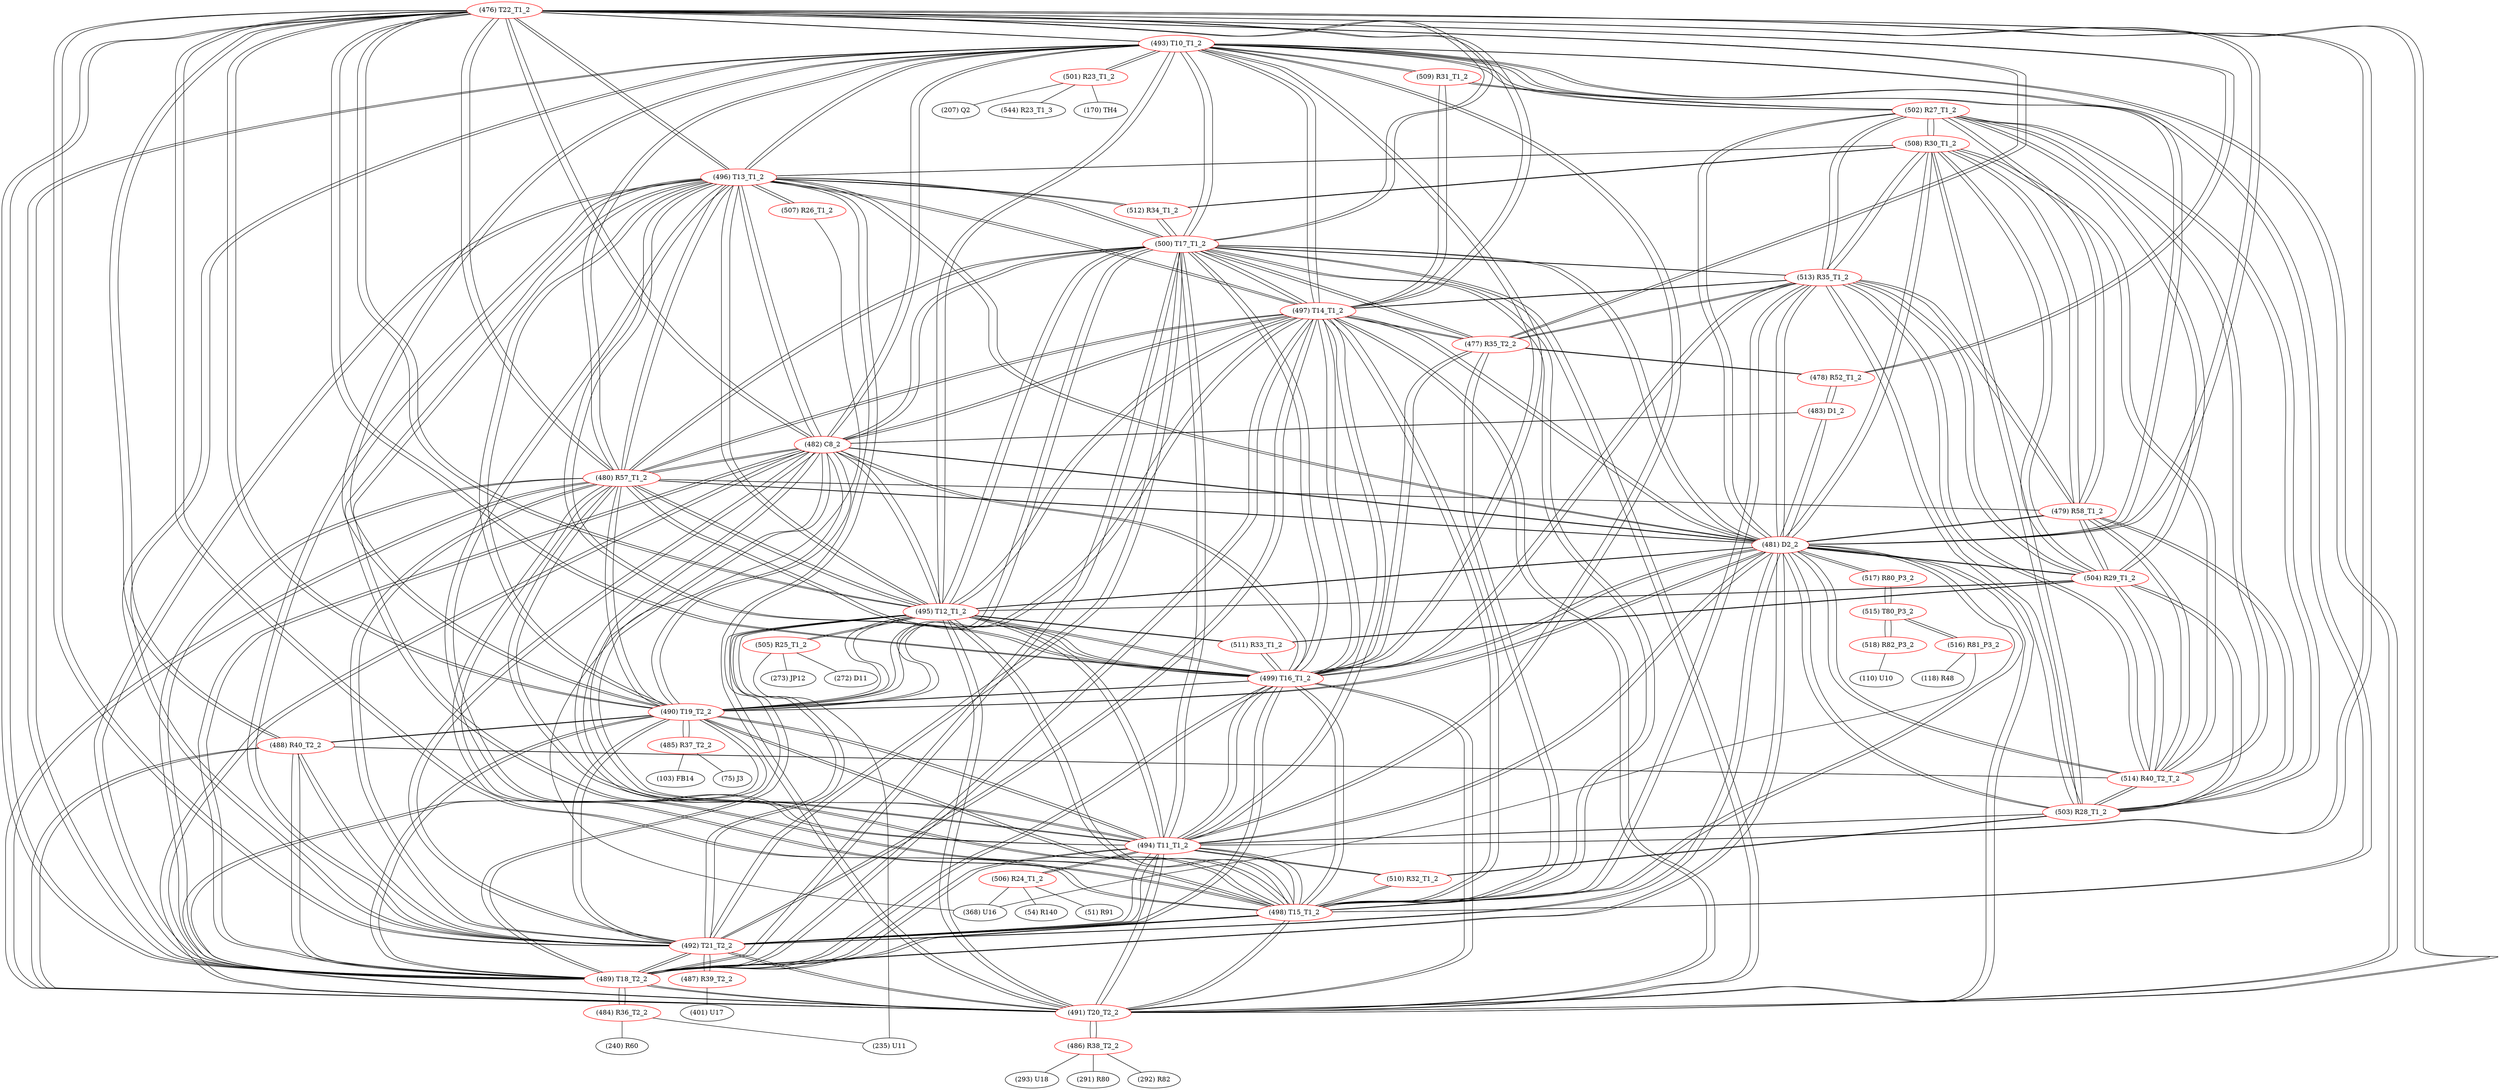 graph {
	476 [label="(476) T22_T1_2" color=red]
	493 [label="(493) T10_T1_2"]
	494 [label="(494) T11_T1_2"]
	495 [label="(495) T12_T1_2"]
	496 [label="(496) T13_T1_2"]
	491 [label="(491) T20_T2_2"]
	497 [label="(497) T14_T1_2"]
	498 [label="(498) T15_T1_2"]
	489 [label="(489) T18_T2_2"]
	492 [label="(492) T21_T2_2"]
	490 [label="(490) T19_T2_2"]
	482 [label="(482) C8_2"]
	499 [label="(499) T16_T1_2"]
	500 [label="(500) T17_T1_2"]
	481 [label="(481) D2_2"]
	480 [label="(480) R57_T1_2"]
	477 [label="(477) R35_T2_2"]
	478 [label="(478) R52_T1_2"]
	488 [label="(488) R40_T2_2"]
	477 [label="(477) R35_T2_2" color=red]
	478 [label="(478) R52_T1_2"]
	476 [label="(476) T22_T1_2"]
	497 [label="(497) T14_T1_2"]
	498 [label="(498) T15_T1_2"]
	500 [label="(500) T17_T1_2"]
	499 [label="(499) T16_T1_2"]
	513 [label="(513) R35_T1_2"]
	478 [label="(478) R52_T1_2" color=red]
	483 [label="(483) D1_2"]
	477 [label="(477) R35_T2_2"]
	476 [label="(476) T22_T1_2"]
	479 [label="(479) R58_T1_2" color=red]
	481 [label="(481) D2_2"]
	514 [label="(514) R40_T2_T_2"]
	502 [label="(502) R27_T1_2"]
	503 [label="(503) R28_T1_2"]
	504 [label="(504) R29_T1_2"]
	508 [label="(508) R30_T1_2"]
	513 [label="(513) R35_T1_2"]
	480 [label="(480) R57_T1_2"]
	480 [label="(480) R57_T1_2" color=red]
	493 [label="(493) T10_T1_2"]
	494 [label="(494) T11_T1_2"]
	495 [label="(495) T12_T1_2"]
	496 [label="(496) T13_T1_2"]
	491 [label="(491) T20_T2_2"]
	497 [label="(497) T14_T1_2"]
	498 [label="(498) T15_T1_2"]
	489 [label="(489) T18_T2_2"]
	492 [label="(492) T21_T2_2"]
	490 [label="(490) T19_T2_2"]
	482 [label="(482) C8_2"]
	499 [label="(499) T16_T1_2"]
	500 [label="(500) T17_T1_2"]
	481 [label="(481) D2_2"]
	476 [label="(476) T22_T1_2"]
	479 [label="(479) R58_T1_2"]
	481 [label="(481) D2_2" color=red]
	479 [label="(479) R58_T1_2"]
	514 [label="(514) R40_T2_T_2"]
	502 [label="(502) R27_T1_2"]
	503 [label="(503) R28_T1_2"]
	504 [label="(504) R29_T1_2"]
	508 [label="(508) R30_T1_2"]
	513 [label="(513) R35_T1_2"]
	493 [label="(493) T10_T1_2"]
	494 [label="(494) T11_T1_2"]
	495 [label="(495) T12_T1_2"]
	496 [label="(496) T13_T1_2"]
	491 [label="(491) T20_T2_2"]
	497 [label="(497) T14_T1_2"]
	498 [label="(498) T15_T1_2"]
	489 [label="(489) T18_T2_2"]
	492 [label="(492) T21_T2_2"]
	490 [label="(490) T19_T2_2"]
	482 [label="(482) C8_2"]
	499 [label="(499) T16_T1_2"]
	500 [label="(500) T17_T1_2"]
	476 [label="(476) T22_T1_2"]
	480 [label="(480) R57_T1_2"]
	483 [label="(483) D1_2"]
	517 [label="(517) R80_P3_2"]
	482 [label="(482) C8_2" color=red]
	493 [label="(493) T10_T1_2"]
	494 [label="(494) T11_T1_2"]
	495 [label="(495) T12_T1_2"]
	496 [label="(496) T13_T1_2"]
	491 [label="(491) T20_T2_2"]
	497 [label="(497) T14_T1_2"]
	498 [label="(498) T15_T1_2"]
	489 [label="(489) T18_T2_2"]
	492 [label="(492) T21_T2_2"]
	490 [label="(490) T19_T2_2"]
	499 [label="(499) T16_T1_2"]
	500 [label="(500) T17_T1_2"]
	481 [label="(481) D2_2"]
	476 [label="(476) T22_T1_2"]
	480 [label="(480) R57_T1_2"]
	483 [label="(483) D1_2"]
	483 [label="(483) D1_2" color=red]
	481 [label="(481) D2_2"]
	482 [label="(482) C8_2"]
	478 [label="(478) R52_T1_2"]
	484 [label="(484) R36_T2_2" color=red]
	240 [label="(240) R60"]
	235 [label="(235) U11"]
	489 [label="(489) T18_T2_2"]
	485 [label="(485) R37_T2_2" color=red]
	103 [label="(103) FB14"]
	75 [label="(75) J3"]
	490 [label="(490) T19_T2_2"]
	486 [label="(486) R38_T2_2" color=red]
	293 [label="(293) U18"]
	291 [label="(291) R80"]
	292 [label="(292) R82"]
	491 [label="(491) T20_T2_2"]
	487 [label="(487) R39_T2_2" color=red]
	401 [label="(401) U17"]
	492 [label="(492) T21_T2_2"]
	488 [label="(488) R40_T2_2" color=red]
	491 [label="(491) T20_T2_2"]
	492 [label="(492) T21_T2_2"]
	490 [label="(490) T19_T2_2"]
	476 [label="(476) T22_T1_2"]
	489 [label="(489) T18_T2_2"]
	514 [label="(514) R40_T2_T_2"]
	489 [label="(489) T18_T2_2" color=red]
	493 [label="(493) T10_T1_2"]
	494 [label="(494) T11_T1_2"]
	495 [label="(495) T12_T1_2"]
	496 [label="(496) T13_T1_2"]
	491 [label="(491) T20_T2_2"]
	497 [label="(497) T14_T1_2"]
	498 [label="(498) T15_T1_2"]
	492 [label="(492) T21_T2_2"]
	490 [label="(490) T19_T2_2"]
	482 [label="(482) C8_2"]
	499 [label="(499) T16_T1_2"]
	500 [label="(500) T17_T1_2"]
	481 [label="(481) D2_2"]
	476 [label="(476) T22_T1_2"]
	480 [label="(480) R57_T1_2"]
	488 [label="(488) R40_T2_2"]
	484 [label="(484) R36_T2_2"]
	490 [label="(490) T19_T2_2" color=red]
	493 [label="(493) T10_T1_2"]
	494 [label="(494) T11_T1_2"]
	495 [label="(495) T12_T1_2"]
	496 [label="(496) T13_T1_2"]
	491 [label="(491) T20_T2_2"]
	497 [label="(497) T14_T1_2"]
	498 [label="(498) T15_T1_2"]
	489 [label="(489) T18_T2_2"]
	492 [label="(492) T21_T2_2"]
	482 [label="(482) C8_2"]
	499 [label="(499) T16_T1_2"]
	500 [label="(500) T17_T1_2"]
	481 [label="(481) D2_2"]
	476 [label="(476) T22_T1_2"]
	480 [label="(480) R57_T1_2"]
	488 [label="(488) R40_T2_2"]
	485 [label="(485) R37_T2_2"]
	491 [label="(491) T20_T2_2" color=red]
	493 [label="(493) T10_T1_2"]
	494 [label="(494) T11_T1_2"]
	495 [label="(495) T12_T1_2"]
	496 [label="(496) T13_T1_2"]
	497 [label="(497) T14_T1_2"]
	498 [label="(498) T15_T1_2"]
	489 [label="(489) T18_T2_2"]
	492 [label="(492) T21_T2_2"]
	490 [label="(490) T19_T2_2"]
	482 [label="(482) C8_2"]
	499 [label="(499) T16_T1_2"]
	500 [label="(500) T17_T1_2"]
	481 [label="(481) D2_2"]
	476 [label="(476) T22_T1_2"]
	480 [label="(480) R57_T1_2"]
	488 [label="(488) R40_T2_2"]
	486 [label="(486) R38_T2_2"]
	492 [label="(492) T21_T2_2" color=red]
	493 [label="(493) T10_T1_2"]
	494 [label="(494) T11_T1_2"]
	495 [label="(495) T12_T1_2"]
	496 [label="(496) T13_T1_2"]
	491 [label="(491) T20_T2_2"]
	497 [label="(497) T14_T1_2"]
	498 [label="(498) T15_T1_2"]
	489 [label="(489) T18_T2_2"]
	490 [label="(490) T19_T2_2"]
	482 [label="(482) C8_2"]
	499 [label="(499) T16_T1_2"]
	500 [label="(500) T17_T1_2"]
	481 [label="(481) D2_2"]
	476 [label="(476) T22_T1_2"]
	480 [label="(480) R57_T1_2"]
	488 [label="(488) R40_T2_2"]
	487 [label="(487) R39_T2_2"]
	493 [label="(493) T10_T1_2" color=red]
	494 [label="(494) T11_T1_2"]
	495 [label="(495) T12_T1_2"]
	496 [label="(496) T13_T1_2"]
	491 [label="(491) T20_T2_2"]
	497 [label="(497) T14_T1_2"]
	498 [label="(498) T15_T1_2"]
	489 [label="(489) T18_T2_2"]
	492 [label="(492) T21_T2_2"]
	490 [label="(490) T19_T2_2"]
	482 [label="(482) C8_2"]
	499 [label="(499) T16_T1_2"]
	500 [label="(500) T17_T1_2"]
	481 [label="(481) D2_2"]
	476 [label="(476) T22_T1_2"]
	480 [label="(480) R57_T1_2"]
	501 [label="(501) R23_T1_2"]
	509 [label="(509) R31_T1_2"]
	502 [label="(502) R27_T1_2"]
	494 [label="(494) T11_T1_2" color=red]
	493 [label="(493) T10_T1_2"]
	495 [label="(495) T12_T1_2"]
	496 [label="(496) T13_T1_2"]
	491 [label="(491) T20_T2_2"]
	497 [label="(497) T14_T1_2"]
	498 [label="(498) T15_T1_2"]
	489 [label="(489) T18_T2_2"]
	492 [label="(492) T21_T2_2"]
	490 [label="(490) T19_T2_2"]
	482 [label="(482) C8_2"]
	499 [label="(499) T16_T1_2"]
	500 [label="(500) T17_T1_2"]
	481 [label="(481) D2_2"]
	476 [label="(476) T22_T1_2"]
	480 [label="(480) R57_T1_2"]
	506 [label="(506) R24_T1_2"]
	510 [label="(510) R32_T1_2"]
	503 [label="(503) R28_T1_2"]
	495 [label="(495) T12_T1_2" color=red]
	493 [label="(493) T10_T1_2"]
	494 [label="(494) T11_T1_2"]
	496 [label="(496) T13_T1_2"]
	491 [label="(491) T20_T2_2"]
	497 [label="(497) T14_T1_2"]
	498 [label="(498) T15_T1_2"]
	489 [label="(489) T18_T2_2"]
	492 [label="(492) T21_T2_2"]
	490 [label="(490) T19_T2_2"]
	482 [label="(482) C8_2"]
	499 [label="(499) T16_T1_2"]
	500 [label="(500) T17_T1_2"]
	481 [label="(481) D2_2"]
	476 [label="(476) T22_T1_2"]
	480 [label="(480) R57_T1_2"]
	511 [label="(511) R33_T1_2"]
	504 [label="(504) R29_T1_2"]
	505 [label="(505) R25_T1_2"]
	496 [label="(496) T13_T1_2" color=red]
	493 [label="(493) T10_T1_2"]
	494 [label="(494) T11_T1_2"]
	495 [label="(495) T12_T1_2"]
	491 [label="(491) T20_T2_2"]
	497 [label="(497) T14_T1_2"]
	498 [label="(498) T15_T1_2"]
	489 [label="(489) T18_T2_2"]
	492 [label="(492) T21_T2_2"]
	490 [label="(490) T19_T2_2"]
	482 [label="(482) C8_2"]
	499 [label="(499) T16_T1_2"]
	500 [label="(500) T17_T1_2"]
	481 [label="(481) D2_2"]
	476 [label="(476) T22_T1_2"]
	480 [label="(480) R57_T1_2"]
	512 [label="(512) R34_T1_2"]
	508 [label="(508) R30_T1_2"]
	507 [label="(507) R26_T1_2"]
	497 [label="(497) T14_T1_2" color=red]
	493 [label="(493) T10_T1_2"]
	494 [label="(494) T11_T1_2"]
	495 [label="(495) T12_T1_2"]
	496 [label="(496) T13_T1_2"]
	491 [label="(491) T20_T2_2"]
	498 [label="(498) T15_T1_2"]
	489 [label="(489) T18_T2_2"]
	492 [label="(492) T21_T2_2"]
	490 [label="(490) T19_T2_2"]
	482 [label="(482) C8_2"]
	499 [label="(499) T16_T1_2"]
	500 [label="(500) T17_T1_2"]
	481 [label="(481) D2_2"]
	476 [label="(476) T22_T1_2"]
	480 [label="(480) R57_T1_2"]
	513 [label="(513) R35_T1_2"]
	477 [label="(477) R35_T2_2"]
	509 [label="(509) R31_T1_2"]
	498 [label="(498) T15_T1_2" color=red]
	493 [label="(493) T10_T1_2"]
	494 [label="(494) T11_T1_2"]
	495 [label="(495) T12_T1_2"]
	496 [label="(496) T13_T1_2"]
	491 [label="(491) T20_T2_2"]
	497 [label="(497) T14_T1_2"]
	489 [label="(489) T18_T2_2"]
	492 [label="(492) T21_T2_2"]
	490 [label="(490) T19_T2_2"]
	482 [label="(482) C8_2"]
	499 [label="(499) T16_T1_2"]
	500 [label="(500) T17_T1_2"]
	481 [label="(481) D2_2"]
	476 [label="(476) T22_T1_2"]
	480 [label="(480) R57_T1_2"]
	513 [label="(513) R35_T1_2"]
	477 [label="(477) R35_T2_2"]
	510 [label="(510) R32_T1_2"]
	499 [label="(499) T16_T1_2" color=red]
	493 [label="(493) T10_T1_2"]
	494 [label="(494) T11_T1_2"]
	495 [label="(495) T12_T1_2"]
	496 [label="(496) T13_T1_2"]
	491 [label="(491) T20_T2_2"]
	497 [label="(497) T14_T1_2"]
	498 [label="(498) T15_T1_2"]
	489 [label="(489) T18_T2_2"]
	492 [label="(492) T21_T2_2"]
	490 [label="(490) T19_T2_2"]
	482 [label="(482) C8_2"]
	500 [label="(500) T17_T1_2"]
	481 [label="(481) D2_2"]
	476 [label="(476) T22_T1_2"]
	480 [label="(480) R57_T1_2"]
	513 [label="(513) R35_T1_2"]
	477 [label="(477) R35_T2_2"]
	511 [label="(511) R33_T1_2"]
	500 [label="(500) T17_T1_2" color=red]
	493 [label="(493) T10_T1_2"]
	494 [label="(494) T11_T1_2"]
	495 [label="(495) T12_T1_2"]
	496 [label="(496) T13_T1_2"]
	491 [label="(491) T20_T2_2"]
	497 [label="(497) T14_T1_2"]
	498 [label="(498) T15_T1_2"]
	489 [label="(489) T18_T2_2"]
	492 [label="(492) T21_T2_2"]
	490 [label="(490) T19_T2_2"]
	482 [label="(482) C8_2"]
	499 [label="(499) T16_T1_2"]
	481 [label="(481) D2_2"]
	476 [label="(476) T22_T1_2"]
	480 [label="(480) R57_T1_2"]
	513 [label="(513) R35_T1_2"]
	477 [label="(477) R35_T2_2"]
	512 [label="(512) R34_T1_2"]
	501 [label="(501) R23_T1_2" color=red]
	170 [label="(170) TH4"]
	207 [label="(207) Q2"]
	544 [label="(544) R23_T1_3"]
	493 [label="(493) T10_T1_2"]
	502 [label="(502) R27_T1_2" color=red]
	481 [label="(481) D2_2"]
	479 [label="(479) R58_T1_2"]
	514 [label="(514) R40_T2_T_2"]
	503 [label="(503) R28_T1_2"]
	504 [label="(504) R29_T1_2"]
	508 [label="(508) R30_T1_2"]
	513 [label="(513) R35_T1_2"]
	509 [label="(509) R31_T1_2"]
	493 [label="(493) T10_T1_2"]
	503 [label="(503) R28_T1_2" color=red]
	481 [label="(481) D2_2"]
	479 [label="(479) R58_T1_2"]
	514 [label="(514) R40_T2_T_2"]
	502 [label="(502) R27_T1_2"]
	504 [label="(504) R29_T1_2"]
	508 [label="(508) R30_T1_2"]
	513 [label="(513) R35_T1_2"]
	510 [label="(510) R32_T1_2"]
	494 [label="(494) T11_T1_2"]
	504 [label="(504) R29_T1_2" color=red]
	481 [label="(481) D2_2"]
	479 [label="(479) R58_T1_2"]
	514 [label="(514) R40_T2_T_2"]
	502 [label="(502) R27_T1_2"]
	503 [label="(503) R28_T1_2"]
	508 [label="(508) R30_T1_2"]
	513 [label="(513) R35_T1_2"]
	511 [label="(511) R33_T1_2"]
	495 [label="(495) T12_T1_2"]
	505 [label="(505) R25_T1_2" color=red]
	272 [label="(272) D11"]
	273 [label="(273) JP12"]
	235 [label="(235) U11"]
	495 [label="(495) T12_T1_2"]
	506 [label="(506) R24_T1_2" color=red]
	368 [label="(368) U16"]
	54 [label="(54) R140"]
	51 [label="(51) R91"]
	494 [label="(494) T11_T1_2"]
	507 [label="(507) R26_T1_2" color=red]
	368 [label="(368) U16"]
	496 [label="(496) T13_T1_2"]
	508 [label="(508) R30_T1_2" color=red]
	481 [label="(481) D2_2"]
	479 [label="(479) R58_T1_2"]
	514 [label="(514) R40_T2_T_2"]
	502 [label="(502) R27_T1_2"]
	503 [label="(503) R28_T1_2"]
	504 [label="(504) R29_T1_2"]
	513 [label="(513) R35_T1_2"]
	496 [label="(496) T13_T1_2"]
	512 [label="(512) R34_T1_2"]
	509 [label="(509) R31_T1_2" color=red]
	502 [label="(502) R27_T1_2"]
	493 [label="(493) T10_T1_2"]
	497 [label="(497) T14_T1_2"]
	510 [label="(510) R32_T1_2" color=red]
	498 [label="(498) T15_T1_2"]
	494 [label="(494) T11_T1_2"]
	503 [label="(503) R28_T1_2"]
	511 [label="(511) R33_T1_2" color=red]
	499 [label="(499) T16_T1_2"]
	504 [label="(504) R29_T1_2"]
	495 [label="(495) T12_T1_2"]
	512 [label="(512) R34_T1_2" color=red]
	500 [label="(500) T17_T1_2"]
	496 [label="(496) T13_T1_2"]
	508 [label="(508) R30_T1_2"]
	513 [label="(513) R35_T1_2" color=red]
	481 [label="(481) D2_2"]
	479 [label="(479) R58_T1_2"]
	514 [label="(514) R40_T2_T_2"]
	502 [label="(502) R27_T1_2"]
	503 [label="(503) R28_T1_2"]
	504 [label="(504) R29_T1_2"]
	508 [label="(508) R30_T1_2"]
	497 [label="(497) T14_T1_2"]
	498 [label="(498) T15_T1_2"]
	500 [label="(500) T17_T1_2"]
	499 [label="(499) T16_T1_2"]
	477 [label="(477) R35_T2_2"]
	514 [label="(514) R40_T2_T_2" color=red]
	481 [label="(481) D2_2"]
	479 [label="(479) R58_T1_2"]
	502 [label="(502) R27_T1_2"]
	503 [label="(503) R28_T1_2"]
	504 [label="(504) R29_T1_2"]
	508 [label="(508) R30_T1_2"]
	513 [label="(513) R35_T1_2"]
	488 [label="(488) R40_T2_2"]
	515 [label="(515) T80_P3_2" color=red]
	516 [label="(516) R81_P3_2"]
	518 [label="(518) R82_P3_2"]
	517 [label="(517) R80_P3_2"]
	516 [label="(516) R81_P3_2" color=red]
	118 [label="(118) R48"]
	368 [label="(368) U16"]
	515 [label="(515) T80_P3_2"]
	517 [label="(517) R80_P3_2" color=red]
	481 [label="(481) D2_2"]
	515 [label="(515) T80_P3_2"]
	518 [label="(518) R82_P3_2" color=red]
	110 [label="(110) U10"]
	515 [label="(515) T80_P3_2"]
	476 -- 493
	476 -- 494
	476 -- 495
	476 -- 496
	476 -- 491
	476 -- 497
	476 -- 498
	476 -- 489
	476 -- 492
	476 -- 490
	476 -- 482
	476 -- 499
	476 -- 500
	476 -- 481
	476 -- 480
	476 -- 477
	476 -- 478
	476 -- 488
	477 -- 478
	477 -- 476
	477 -- 497
	477 -- 498
	477 -- 500
	477 -- 499
	477 -- 513
	478 -- 483
	478 -- 477
	478 -- 476
	479 -- 481
	479 -- 514
	479 -- 502
	479 -- 503
	479 -- 504
	479 -- 508
	479 -- 513
	479 -- 480
	480 -- 493
	480 -- 494
	480 -- 495
	480 -- 496
	480 -- 491
	480 -- 497
	480 -- 498
	480 -- 489
	480 -- 492
	480 -- 490
	480 -- 482
	480 -- 499
	480 -- 500
	480 -- 481
	480 -- 476
	480 -- 479
	481 -- 479
	481 -- 514
	481 -- 502
	481 -- 503
	481 -- 504
	481 -- 508
	481 -- 513
	481 -- 493
	481 -- 494
	481 -- 495
	481 -- 496
	481 -- 491
	481 -- 497
	481 -- 498
	481 -- 489
	481 -- 492
	481 -- 490
	481 -- 482
	481 -- 499
	481 -- 500
	481 -- 476
	481 -- 480
	481 -- 483
	481 -- 517
	482 -- 493
	482 -- 494
	482 -- 495
	482 -- 496
	482 -- 491
	482 -- 497
	482 -- 498
	482 -- 489
	482 -- 492
	482 -- 490
	482 -- 499
	482 -- 500
	482 -- 481
	482 -- 476
	482 -- 480
	482 -- 483
	483 -- 481
	483 -- 482
	483 -- 478
	484 -- 240
	484 -- 235
	484 -- 489
	485 -- 103
	485 -- 75
	485 -- 490
	486 -- 293
	486 -- 291
	486 -- 292
	486 -- 491
	487 -- 401
	487 -- 492
	488 -- 491
	488 -- 492
	488 -- 490
	488 -- 476
	488 -- 489
	488 -- 514
	489 -- 493
	489 -- 494
	489 -- 495
	489 -- 496
	489 -- 491
	489 -- 497
	489 -- 498
	489 -- 492
	489 -- 490
	489 -- 482
	489 -- 499
	489 -- 500
	489 -- 481
	489 -- 476
	489 -- 480
	489 -- 488
	489 -- 484
	490 -- 493
	490 -- 494
	490 -- 495
	490 -- 496
	490 -- 491
	490 -- 497
	490 -- 498
	490 -- 489
	490 -- 492
	490 -- 482
	490 -- 499
	490 -- 500
	490 -- 481
	490 -- 476
	490 -- 480
	490 -- 488
	490 -- 485
	491 -- 493
	491 -- 494
	491 -- 495
	491 -- 496
	491 -- 497
	491 -- 498
	491 -- 489
	491 -- 492
	491 -- 490
	491 -- 482
	491 -- 499
	491 -- 500
	491 -- 481
	491 -- 476
	491 -- 480
	491 -- 488
	491 -- 486
	492 -- 493
	492 -- 494
	492 -- 495
	492 -- 496
	492 -- 491
	492 -- 497
	492 -- 498
	492 -- 489
	492 -- 490
	492 -- 482
	492 -- 499
	492 -- 500
	492 -- 481
	492 -- 476
	492 -- 480
	492 -- 488
	492 -- 487
	493 -- 494
	493 -- 495
	493 -- 496
	493 -- 491
	493 -- 497
	493 -- 498
	493 -- 489
	493 -- 492
	493 -- 490
	493 -- 482
	493 -- 499
	493 -- 500
	493 -- 481
	493 -- 476
	493 -- 480
	493 -- 501
	493 -- 509
	493 -- 502
	494 -- 493
	494 -- 495
	494 -- 496
	494 -- 491
	494 -- 497
	494 -- 498
	494 -- 489
	494 -- 492
	494 -- 490
	494 -- 482
	494 -- 499
	494 -- 500
	494 -- 481
	494 -- 476
	494 -- 480
	494 -- 506
	494 -- 510
	494 -- 503
	495 -- 493
	495 -- 494
	495 -- 496
	495 -- 491
	495 -- 497
	495 -- 498
	495 -- 489
	495 -- 492
	495 -- 490
	495 -- 482
	495 -- 499
	495 -- 500
	495 -- 481
	495 -- 476
	495 -- 480
	495 -- 511
	495 -- 504
	495 -- 505
	496 -- 493
	496 -- 494
	496 -- 495
	496 -- 491
	496 -- 497
	496 -- 498
	496 -- 489
	496 -- 492
	496 -- 490
	496 -- 482
	496 -- 499
	496 -- 500
	496 -- 481
	496 -- 476
	496 -- 480
	496 -- 512
	496 -- 508
	496 -- 507
	497 -- 493
	497 -- 494
	497 -- 495
	497 -- 496
	497 -- 491
	497 -- 498
	497 -- 489
	497 -- 492
	497 -- 490
	497 -- 482
	497 -- 499
	497 -- 500
	497 -- 481
	497 -- 476
	497 -- 480
	497 -- 513
	497 -- 477
	497 -- 509
	498 -- 493
	498 -- 494
	498 -- 495
	498 -- 496
	498 -- 491
	498 -- 497
	498 -- 489
	498 -- 492
	498 -- 490
	498 -- 482
	498 -- 499
	498 -- 500
	498 -- 481
	498 -- 476
	498 -- 480
	498 -- 513
	498 -- 477
	498 -- 510
	499 -- 493
	499 -- 494
	499 -- 495
	499 -- 496
	499 -- 491
	499 -- 497
	499 -- 498
	499 -- 489
	499 -- 492
	499 -- 490
	499 -- 482
	499 -- 500
	499 -- 481
	499 -- 476
	499 -- 480
	499 -- 513
	499 -- 477
	499 -- 511
	500 -- 493
	500 -- 494
	500 -- 495
	500 -- 496
	500 -- 491
	500 -- 497
	500 -- 498
	500 -- 489
	500 -- 492
	500 -- 490
	500 -- 482
	500 -- 499
	500 -- 481
	500 -- 476
	500 -- 480
	500 -- 513
	500 -- 477
	500 -- 512
	501 -- 170
	501 -- 207
	501 -- 544
	501 -- 493
	502 -- 481
	502 -- 479
	502 -- 514
	502 -- 503
	502 -- 504
	502 -- 508
	502 -- 513
	502 -- 509
	502 -- 493
	503 -- 481
	503 -- 479
	503 -- 514
	503 -- 502
	503 -- 504
	503 -- 508
	503 -- 513
	503 -- 510
	503 -- 494
	504 -- 481
	504 -- 479
	504 -- 514
	504 -- 502
	504 -- 503
	504 -- 508
	504 -- 513
	504 -- 511
	504 -- 495
	505 -- 272
	505 -- 273
	505 -- 235
	505 -- 495
	506 -- 368
	506 -- 54
	506 -- 51
	506 -- 494
	507 -- 368
	507 -- 496
	508 -- 481
	508 -- 479
	508 -- 514
	508 -- 502
	508 -- 503
	508 -- 504
	508 -- 513
	508 -- 496
	508 -- 512
	509 -- 502
	509 -- 493
	509 -- 497
	510 -- 498
	510 -- 494
	510 -- 503
	511 -- 499
	511 -- 504
	511 -- 495
	512 -- 500
	512 -- 496
	512 -- 508
	513 -- 481
	513 -- 479
	513 -- 514
	513 -- 502
	513 -- 503
	513 -- 504
	513 -- 508
	513 -- 497
	513 -- 498
	513 -- 500
	513 -- 499
	513 -- 477
	514 -- 481
	514 -- 479
	514 -- 502
	514 -- 503
	514 -- 504
	514 -- 508
	514 -- 513
	514 -- 488
	515 -- 516
	515 -- 518
	515 -- 517
	516 -- 118
	516 -- 368
	516 -- 515
	517 -- 481
	517 -- 515
	518 -- 110
	518 -- 515
}